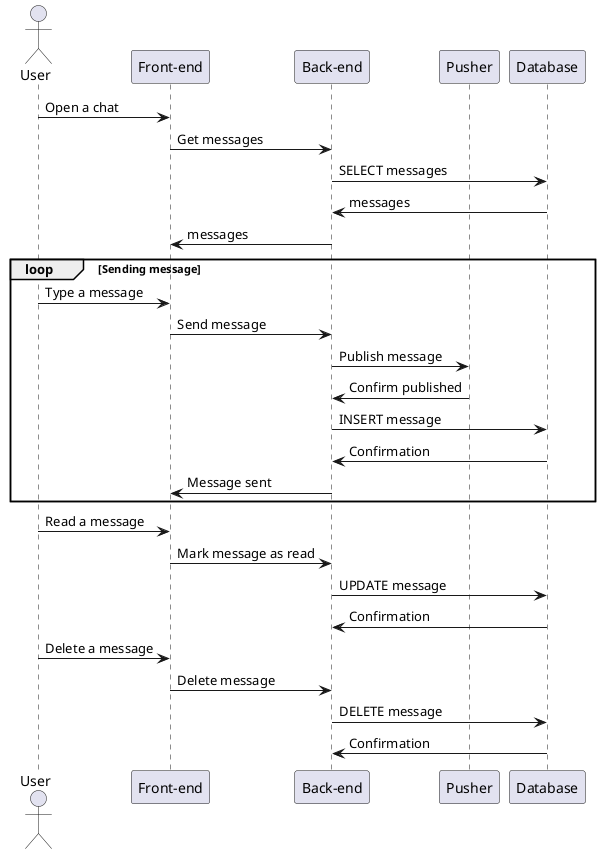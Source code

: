 ' @startuml chat 
' left to right direction
' actor User
' User -> (Start a chat): initiate chat
' User -> (Send message): send message
' User -> (Read message): read message
' User -> (Delete message): delete message
' (Start a chat) --> (Send message)
' (Send message) --> (Read message)
' (Read message) --> (Delete message)
' @enduml
@startuml chat sequence diagram
actor User
participant "Front-end" as FE
participant "Back-end" as BE
participant Pusher
User -> FE: Open a chat
FE -> BE: Get messages
BE -> Database: SELECT messages
Database -> BE: messages
BE -> FE: messages
loop Sending message
    User -> FE: Type a message
    FE -> BE: Send message
    BE -> Pusher: Publish message
    Pusher -> BE: Confirm published
    BE -> Database: INSERT message
    Database -> BE: Confirmation
    BE -> FE: Message sent
end
User -> FE: Read a message
FE -> BE: Mark message as read
BE -> Database: UPDATE message
Database -> BE: Confirmation
User -> FE: Delete a message
FE -> BE: Delete message
BE -> Database: DELETE message
Database -> BE: Confirmation
@enduml
' @startuml erd

' !define ENTITY <b><&minus;&minus; ENTITY &minus;&minus;></b>
' !define TABLE <b><&minus;&minus; TABLE &minus;&minus;></b>
' !define VIEW <b><&minus;&minus; VIEW &minus;&minus;></b>
' !define COLUMN <font color="#5d8aa8"><i><&minus;&minus; COLUMN &minus;&minus;></i></font>

' entity "User" as user <<ENTITY>> {
'     + id [PK]
'     --
'     username
'     name
'     email
'     password
'     avatar
'     last_login
'     created_at
'     updated_at
' }

' entity "Message" as message <<TABLE>> {
'     + id [PK]
'     --
'     conversation_id [FK]
'     sender_id [FK]
'     receiver_id [FK]
'     content
'     created_at
'     updated_at
' }

' entity "Conversation" as conversation <<TABLE>> {
'     + id [PK]
'     --
'     subject
'     created_at
'     updated_at
' }

' user ||--|| conversation : participates in
' conversation ||--|{ message : contains
' user }o--|{ message : sends

' @enduml

